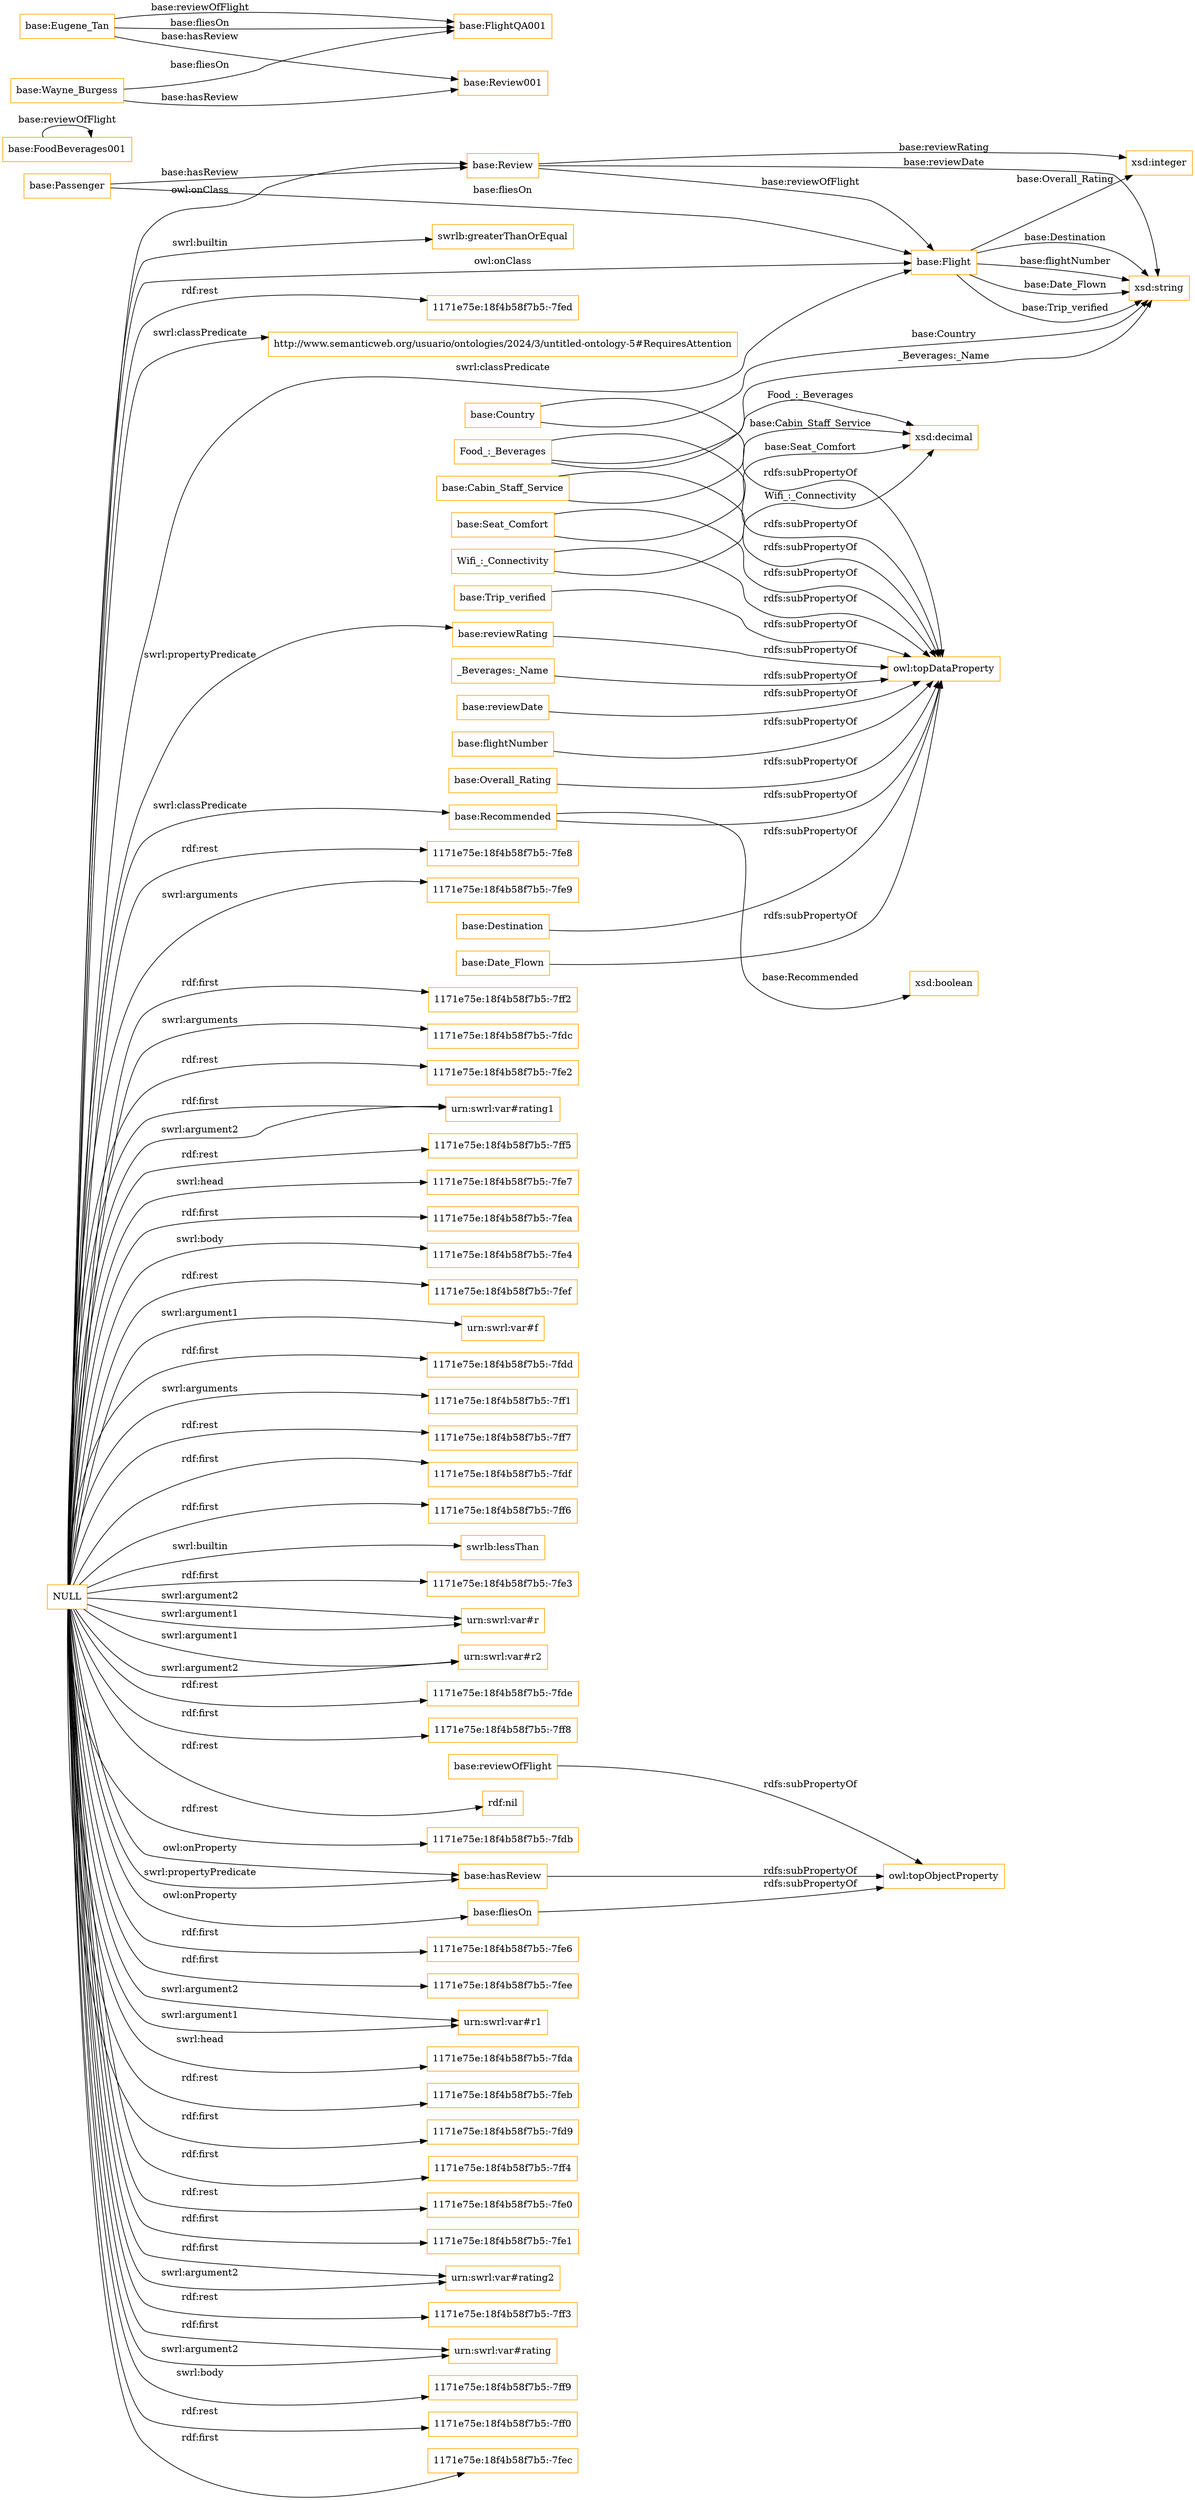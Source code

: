 digraph ar2dtool_diagram { 
rankdir=LR;
size="1501"
node [shape = rectangle, color="orange"]; "http://www.semanticweb.org/usuario/ontologies/2024/3/untitled-ontology-5#RequiresAttention" "base:Passenger" "base:Date_Flown" "base:Cabin_Staff_Service" "base:Country" "base:Seat_Comfort" "Wifi_:_Connectivity" "base:Review" "base:Overall_Rating" "base:Destination" "base:Recommended" "base:Trip_verified" "base:Flight" "Food_:_Beverages" ; /*classes style*/
	"NULL" -> "1171e75e:18f4b58f7b5:-7ff2" [ label = "rdf:first" ];
	"NULL" -> "1171e75e:18f4b58f7b5:-7fdc" [ label = "swrl:arguments" ];
	"NULL" -> "1171e75e:18f4b58f7b5:-7fe2" [ label = "rdf:rest" ];
	"NULL" -> "urn:swrl:var#rating1" [ label = "rdf:first" ];
	"NULL" -> "1171e75e:18f4b58f7b5:-7ff5" [ label = "rdf:rest" ];
	"NULL" -> "1171e75e:18f4b58f7b5:-7fe7" [ label = "swrl:head" ];
	"NULL" -> "1171e75e:18f4b58f7b5:-7fea" [ label = "rdf:first" ];
	"NULL" -> "1171e75e:18f4b58f7b5:-7fe4" [ label = "swrl:body" ];
	"NULL" -> "base:reviewRating" [ label = "swrl:propertyPredicate" ];
	"NULL" -> "1171e75e:18f4b58f7b5:-7fef" [ label = "rdf:rest" ];
	"NULL" -> "urn:swrl:var#f" [ label = "swrl:argument1" ];
	"NULL" -> "1171e75e:18f4b58f7b5:-7fdd" [ label = "rdf:first" ];
	"NULL" -> "1171e75e:18f4b58f7b5:-7ff1" [ label = "swrl:arguments" ];
	"NULL" -> "1171e75e:18f4b58f7b5:-7ff7" [ label = "rdf:rest" ];
	"NULL" -> "1171e75e:18f4b58f7b5:-7fdf" [ label = "rdf:first" ];
	"NULL" -> "1171e75e:18f4b58f7b5:-7ff6" [ label = "rdf:first" ];
	"NULL" -> "swrlb:lessThan" [ label = "swrl:builtin" ];
	"NULL" -> "1171e75e:18f4b58f7b5:-7fe3" [ label = "rdf:first" ];
	"NULL" -> "urn:swrl:var#r" [ label = "swrl:argument2" ];
	"NULL" -> "urn:swrl:var#r2" [ label = "swrl:argument1" ];
	"NULL" -> "1171e75e:18f4b58f7b5:-7fde" [ label = "rdf:rest" ];
	"NULL" -> "http://www.semanticweb.org/usuario/ontologies/2024/3/untitled-ontology-5#RequiresAttention" [ label = "swrl:classPredicate" ];
	"NULL" -> "1171e75e:18f4b58f7b5:-7ff8" [ label = "rdf:first" ];
	"NULL" -> "rdf:nil" [ label = "rdf:rest" ];
	"NULL" -> "base:Review" [ label = "owl:onClass" ];
	"NULL" -> "1171e75e:18f4b58f7b5:-7fdb" [ label = "rdf:rest" ];
	"NULL" -> "base:hasReview" [ label = "owl:onProperty" ];
	"NULL" -> "1171e75e:18f4b58f7b5:-7fe6" [ label = "rdf:first" ];
	"NULL" -> "1171e75e:18f4b58f7b5:-7fee" [ label = "rdf:first" ];
	"NULL" -> "base:fliesOn" [ label = "owl:onProperty" ];
	"NULL" -> "urn:swrl:var#r1" [ label = "swrl:argument2" ];
	"NULL" -> "urn:swrl:var#rating1" [ label = "swrl:argument2" ];
	"NULL" -> "1171e75e:18f4b58f7b5:-7fda" [ label = "swrl:head" ];
	"NULL" -> "1171e75e:18f4b58f7b5:-7feb" [ label = "rdf:rest" ];
	"NULL" -> "1171e75e:18f4b58f7b5:-7fd9" [ label = "rdf:first" ];
	"NULL" -> "1171e75e:18f4b58f7b5:-7ff4" [ label = "rdf:first" ];
	"NULL" -> "base:Recommended" [ label = "swrl:classPredicate" ];
	"NULL" -> "base:Flight" [ label = "owl:onClass" ];
	"NULL" -> "1171e75e:18f4b58f7b5:-7fe0" [ label = "rdf:rest" ];
	"NULL" -> "1171e75e:18f4b58f7b5:-7fe1" [ label = "rdf:first" ];
	"NULL" -> "urn:swrl:var#rating2" [ label = "rdf:first" ];
	"NULL" -> "urn:swrl:var#r1" [ label = "swrl:argument1" ];
	"NULL" -> "1171e75e:18f4b58f7b5:-7ff3" [ label = "rdf:rest" ];
	"NULL" -> "urn:swrl:var#rating" [ label = "rdf:first" ];
	"NULL" -> "1171e75e:18f4b58f7b5:-7ff9" [ label = "swrl:body" ];
	"NULL" -> "1171e75e:18f4b58f7b5:-7ff0" [ label = "rdf:rest" ];
	"NULL" -> "base:hasReview" [ label = "swrl:propertyPredicate" ];
	"NULL" -> "urn:swrl:var#rating2" [ label = "swrl:argument2" ];
	"NULL" -> "1171e75e:18f4b58f7b5:-7fec" [ label = "rdf:first" ];
	"NULL" -> "swrlb:greaterThanOrEqual" [ label = "swrl:builtin" ];
	"NULL" -> "urn:swrl:var#rating" [ label = "swrl:argument2" ];
	"NULL" -> "1171e75e:18f4b58f7b5:-7fed" [ label = "rdf:rest" ];
	"NULL" -> "base:Flight" [ label = "swrl:classPredicate" ];
	"NULL" -> "1171e75e:18f4b58f7b5:-7fe8" [ label = "rdf:rest" ];
	"NULL" -> "urn:swrl:var#r2" [ label = "swrl:argument2" ];
	"NULL" -> "1171e75e:18f4b58f7b5:-7fe9" [ label = "swrl:arguments" ];
	"NULL" -> "urn:swrl:var#r" [ label = "swrl:argument1" ];
	"base:Date_Flown" -> "owl:topDataProperty" [ label = "rdfs:subPropertyOf" ];
	"base:Destination" -> "owl:topDataProperty" [ label = "rdfs:subPropertyOf" ];
	"base:hasReview" -> "owl:topObjectProperty" [ label = "rdfs:subPropertyOf" ];
	"base:Seat_Comfort" -> "owl:topDataProperty" [ label = "rdfs:subPropertyOf" ];
	"base:FoodBeverages001" -> "base:FoodBeverages001" [ label = "base:reviewOfFlight" ];
	"base:Trip_verified" -> "owl:topDataProperty" [ label = "rdfs:subPropertyOf" ];
	"_Beverages:_Name" -> "owl:topDataProperty" [ label = "rdfs:subPropertyOf" ];
	"base:reviewOfFlight" -> "owl:topObjectProperty" [ label = "rdfs:subPropertyOf" ];
	"Wifi_:_Connectivity" -> "owl:topDataProperty" [ label = "rdfs:subPropertyOf" ];
	"base:Recommended" -> "owl:topDataProperty" [ label = "rdfs:subPropertyOf" ];
	"base:fliesOn" -> "owl:topObjectProperty" [ label = "rdfs:subPropertyOf" ];
	"base:Country" -> "owl:topDataProperty" [ label = "rdfs:subPropertyOf" ];
	"Food_:_Beverages" -> "owl:topDataProperty" [ label = "rdfs:subPropertyOf" ];
	"base:reviewDate" -> "owl:topDataProperty" [ label = "rdfs:subPropertyOf" ];
	"base:reviewRating" -> "owl:topDataProperty" [ label = "rdfs:subPropertyOf" ];
	"base:Wayne_Burgess" -> "base:Review001" [ label = "base:hasReview" ];
	"base:Wayne_Burgess" -> "base:FlightQA001" [ label = "base:fliesOn" ];
	"base:flightNumber" -> "owl:topDataProperty" [ label = "rdfs:subPropertyOf" ];
	"base:Eugene_Tan" -> "base:FlightQA001" [ label = "base:reviewOfFlight" ];
	"base:Eugene_Tan" -> "base:FlightQA001" [ label = "base:fliesOn" ];
	"base:Eugene_Tan" -> "base:Review001" [ label = "base:hasReview" ];
	"base:Overall_Rating" -> "owl:topDataProperty" [ label = "rdfs:subPropertyOf" ];
	"base:Cabin_Staff_Service" -> "owl:topDataProperty" [ label = "rdfs:subPropertyOf" ];
	"base:Flight" -> "xsd:string" [ label = "base:Trip_verified" ];
	"base:Flight" -> "xsd:string" [ label = "base:Destination" ];
	"base:Flight" -> "xsd:integer" [ label = "base:Overall_Rating" ];
	"base:Seat_Comfort" -> "xsd:decimal" [ label = "base:Seat_Comfort" ];
	"base:Country" -> "xsd:string" [ label = "base:Country" ];
	"base:Review" -> "xsd:integer" [ label = "base:reviewRating" ];
	"base:Flight" -> "xsd:string" [ label = "base:flightNumber" ];
	"base:Passenger" -> "base:Review" [ label = "base:hasReview" ];
	"base:Cabin_Staff_Service" -> "xsd:decimal" [ label = "base:Cabin_Staff_Service" ];
	"base:Review" -> "xsd:string" [ label = "base:reviewDate" ];
	"Wifi_:_Connectivity" -> "xsd:decimal" [ label = "Wifi_:_Connectivity" ];
	"base:Flight" -> "xsd:string" [ label = "base:Date_Flown" ];
	"base:Review" -> "base:Flight" [ label = "base:reviewOfFlight" ];
	"base:Recommended" -> "xsd:boolean" [ label = "base:Recommended" ];
	"Food_:_Beverages" -> "xsd:decimal" [ label = "Food_:_Beverages" ];
	"Food_:_Beverages" -> "xsd:string" [ label = "_Beverages:_Name" ];
	"base:Passenger" -> "base:Flight" [ label = "base:fliesOn" ];

}
